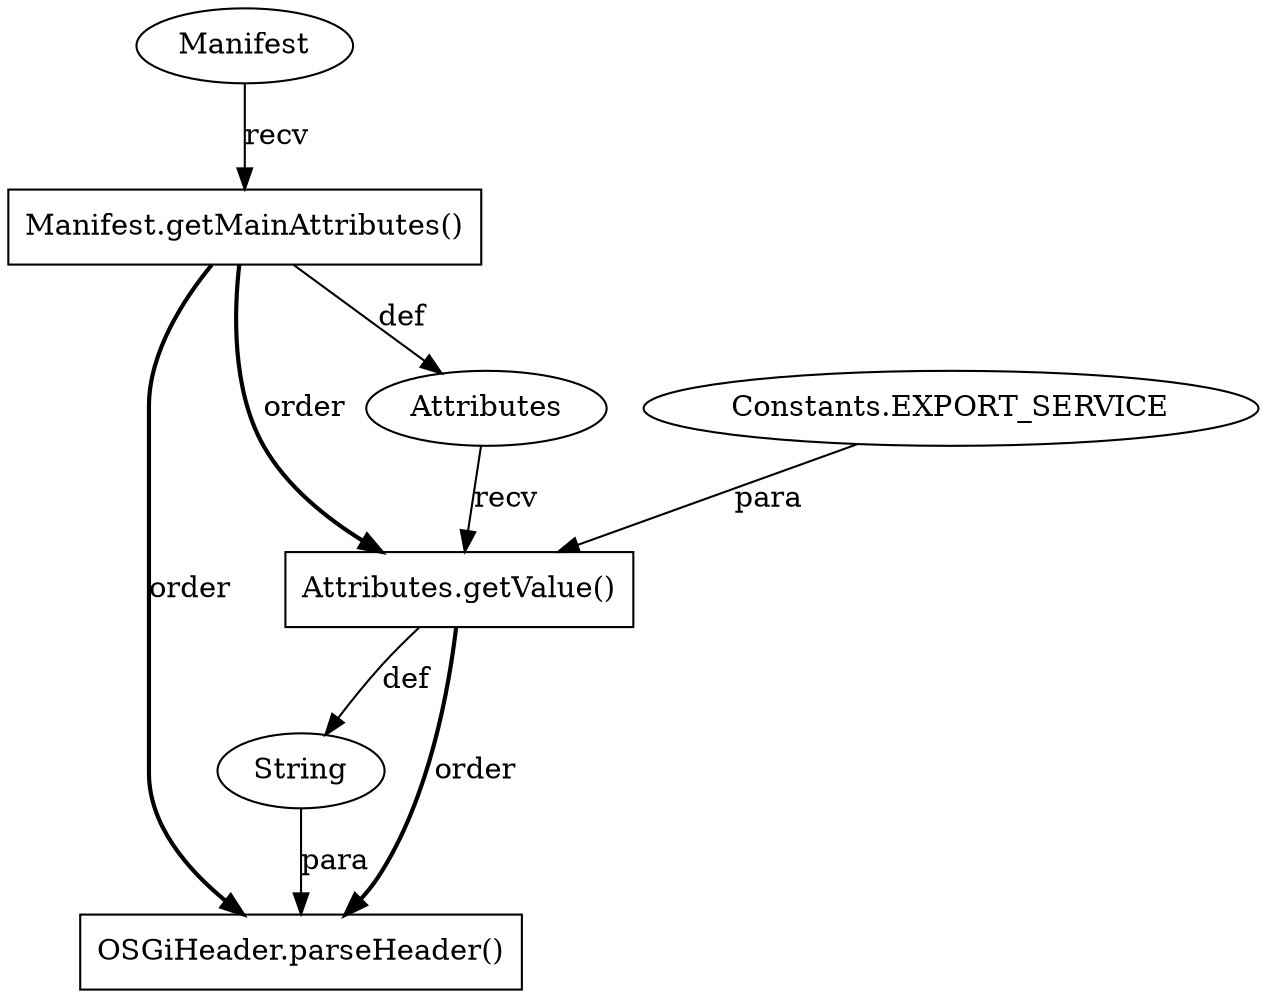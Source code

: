 digraph "AUG" {

  1 [ label="OSGiHeader.parseHeader()" shape="box" ];
  2 [ label="String" shape="ellipse" ];
  3 [ label="Attributes.getValue()" shape="box" ];
  4 [ label="Constants.EXPORT_SERVICE" shape="ellipse" ];
  5 [ label="Attributes" shape="ellipse" ];
  6 [ label="Manifest.getMainAttributes()" shape="box" ];
  7 [ label="Manifest" shape="ellipse" ];
  2 -> 1 [ label="para" style="solid" ];
  3 -> 1 [ label="order" style="bold" ];
  6 -> 1 [ label="order" style="bold" ];
  3 -> 2 [ label="def" style="solid" ];
  6 -> 3 [ label="order" style="bold" ];
  5 -> 3 [ label="recv" style="solid" ];
  4 -> 3 [ label="para" style="solid" ];
  6 -> 5 [ label="def" style="solid" ];
  7 -> 6 [ label="recv" style="solid" ];
}
